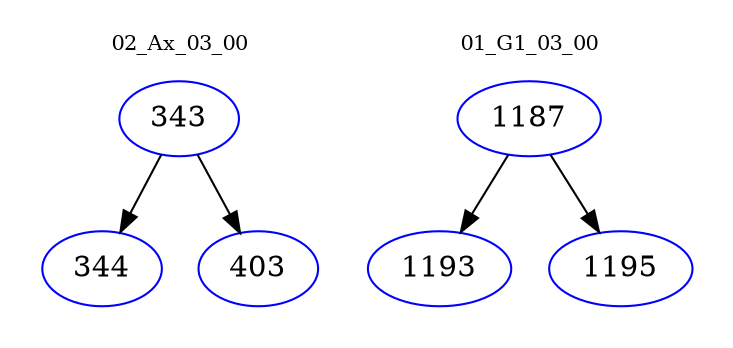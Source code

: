 digraph{
subgraph cluster_0 {
color = white
label = "02_Ax_03_00";
fontsize=10;
T0_343 [label="343", color="blue"]
T0_343 -> T0_344 [color="black"]
T0_344 [label="344", color="blue"]
T0_343 -> T0_403 [color="black"]
T0_403 [label="403", color="blue"]
}
subgraph cluster_1 {
color = white
label = "01_G1_03_00";
fontsize=10;
T1_1187 [label="1187", color="blue"]
T1_1187 -> T1_1193 [color="black"]
T1_1193 [label="1193", color="blue"]
T1_1187 -> T1_1195 [color="black"]
T1_1195 [label="1195", color="blue"]
}
}
